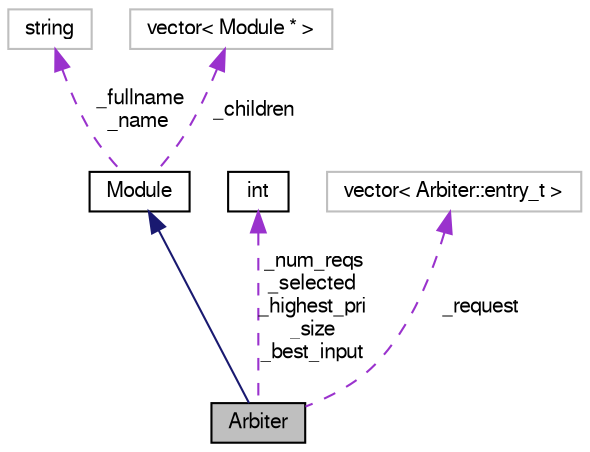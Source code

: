 digraph "Arbiter"
{
  bgcolor="transparent";
  edge [fontname="FreeSans",fontsize="10",labelfontname="FreeSans",labelfontsize="10"];
  node [fontname="FreeSans",fontsize="10",shape=record];
  Node5 [label="Arbiter",height=0.2,width=0.4,color="black", fillcolor="grey75", style="filled", fontcolor="black"];
  Node6 -> Node5 [dir="back",color="midnightblue",fontsize="10",style="solid",fontname="FreeSans"];
  Node6 [label="Module",height=0.2,width=0.4,color="black",URL="$classModule.html"];
  Node7 -> Node6 [dir="back",color="darkorchid3",fontsize="10",style="dashed",label=" _fullname\n_name" ,fontname="FreeSans"];
  Node7 [label="string",height=0.2,width=0.4,color="grey75"];
  Node8 -> Node6 [dir="back",color="darkorchid3",fontsize="10",style="dashed",label=" _children" ,fontname="FreeSans"];
  Node8 [label="vector\< Module * \>",height=0.2,width=0.4,color="grey75"];
  Node9 -> Node5 [dir="back",color="darkorchid3",fontsize="10",style="dashed",label=" _num_reqs\n_selected\n_highest_pri\n_size\n_best_input" ,fontname="FreeSans"];
  Node9 [label="int",height=0.2,width=0.4,color="black",URL="$classint.html"];
  Node10 -> Node5 [dir="back",color="darkorchid3",fontsize="10",style="dashed",label=" _request" ,fontname="FreeSans"];
  Node10 [label="vector\< Arbiter::entry_t \>",height=0.2,width=0.4,color="grey75"];
}
